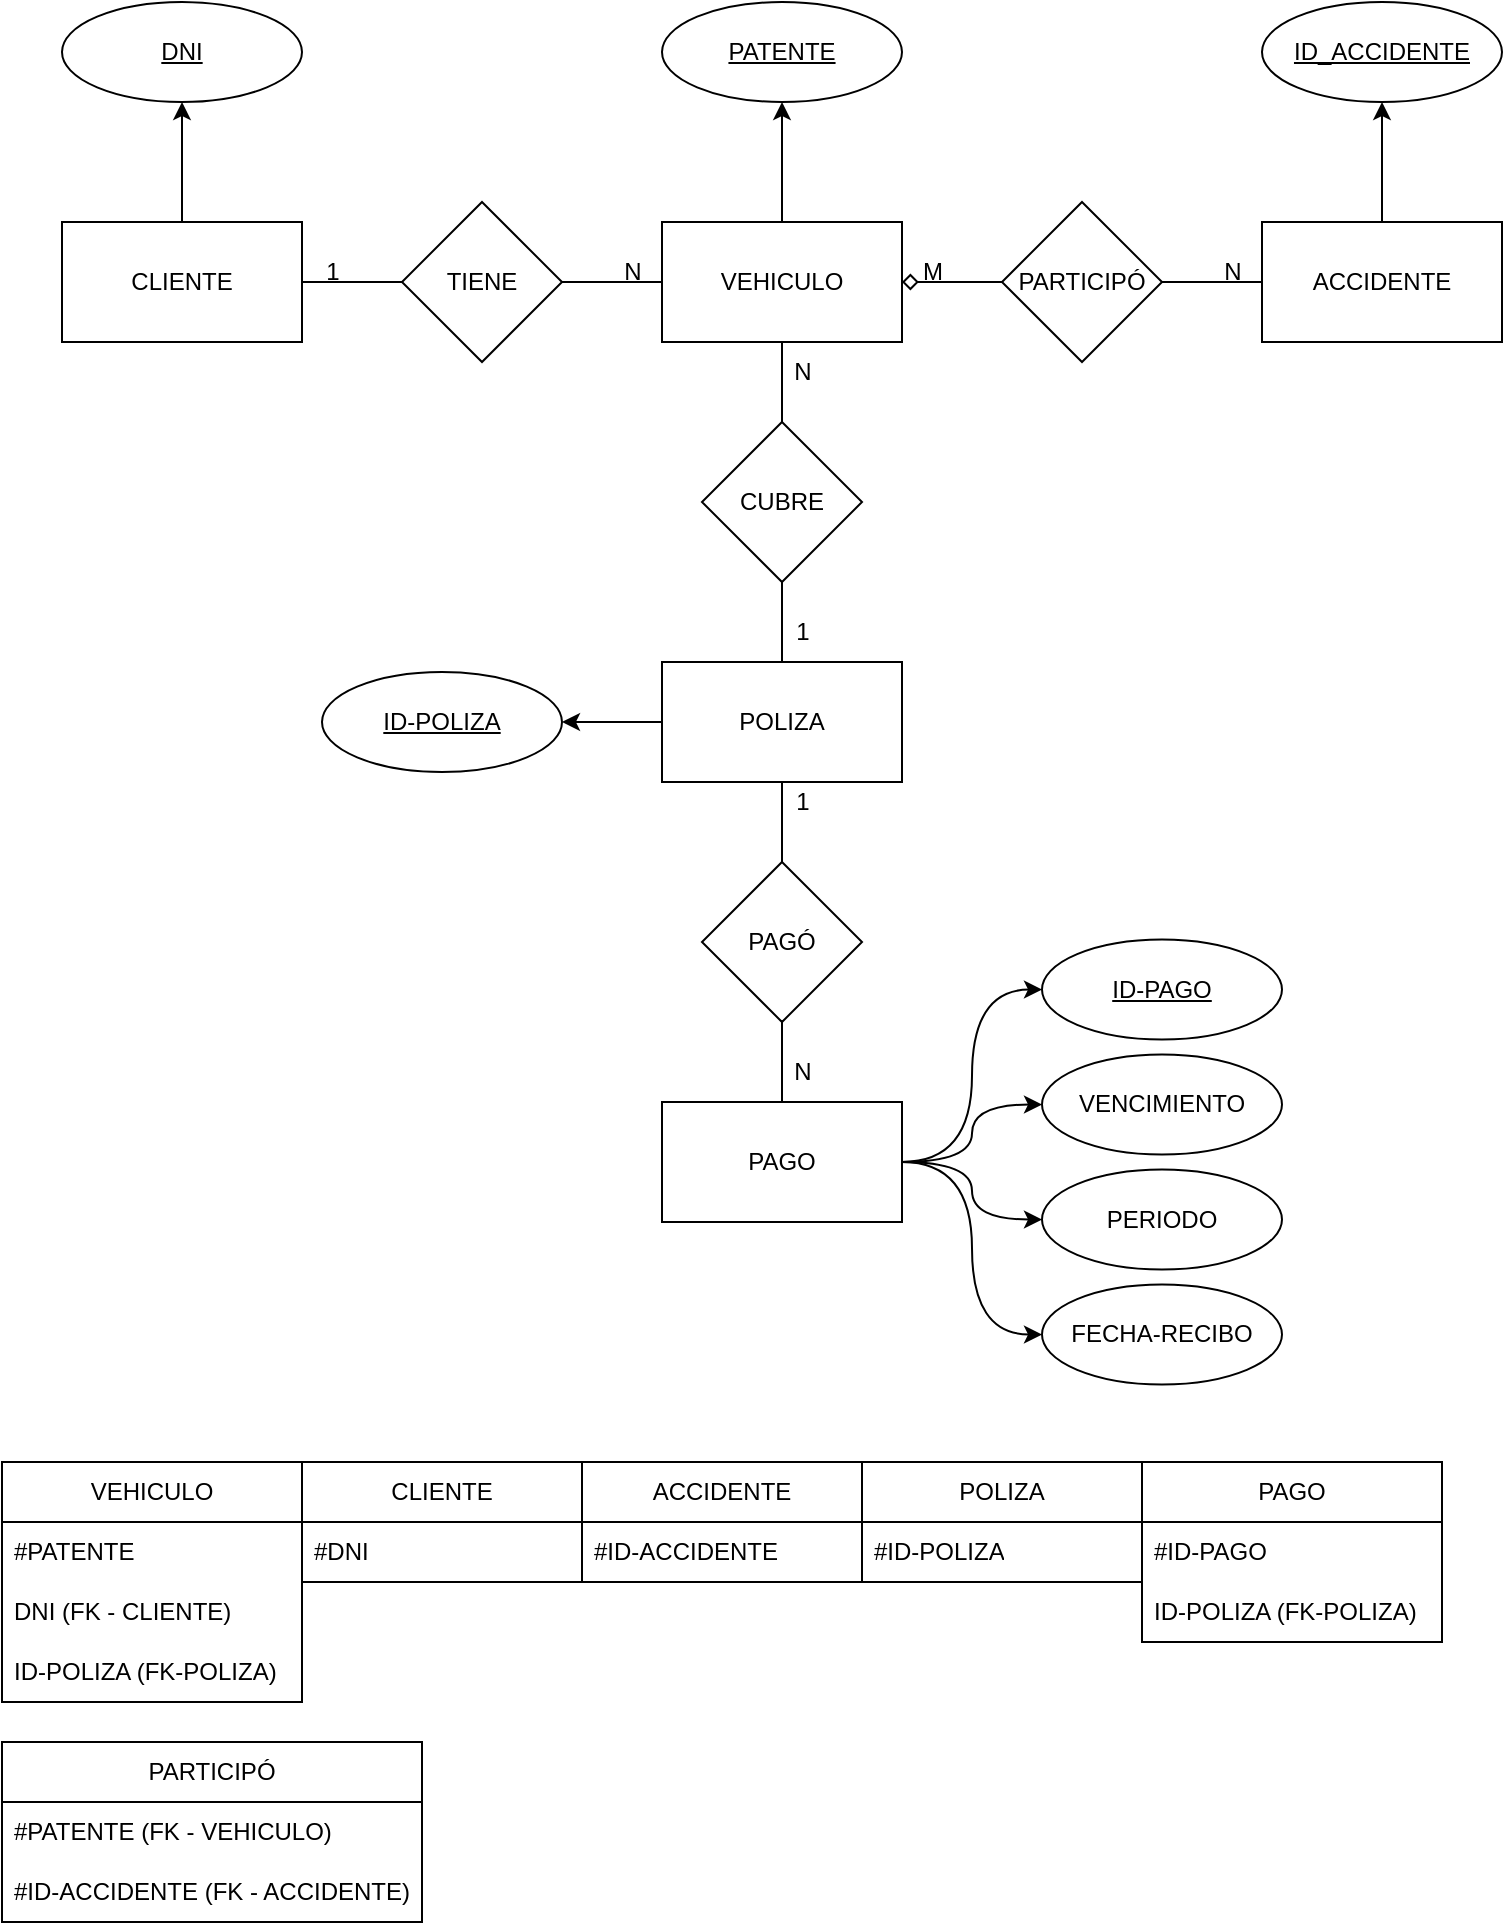 <mxfile version="21.1.2" type="device">
  <diagram name="Page-1" id="vUDtDq78CDHY8DkQgWyh">
    <mxGraphModel dx="819" dy="442" grid="1" gridSize="10" guides="1" tooltips="1" connect="1" arrows="1" fold="1" page="1" pageScale="1" pageWidth="850" pageHeight="1100" background="#ffffff" math="0" shadow="0">
      <root>
        <mxCell id="0" />
        <mxCell id="1" parent="0" />
        <mxCell id="06F43TwgRqLgHS-MLgow-3" style="edgeStyle=orthogonalEdgeStyle;rounded=0;orthogonalLoop=1;jettySize=auto;html=1;entryX=0.5;entryY=1;entryDx=0;entryDy=0;" parent="1" source="06F43TwgRqLgHS-MLgow-1" target="06F43TwgRqLgHS-MLgow-2" edge="1">
          <mxGeometry relative="1" as="geometry" />
        </mxCell>
        <mxCell id="06F43TwgRqLgHS-MLgow-25" style="edgeStyle=orthogonalEdgeStyle;rounded=0;orthogonalLoop=1;jettySize=auto;html=1;entryX=0;entryY=0.5;entryDx=0;entryDy=0;endArrow=none;endFill=0;startArrow=diamond;startFill=0;" parent="1" source="06F43TwgRqLgHS-MLgow-1" target="06F43TwgRqLgHS-MLgow-22" edge="1">
          <mxGeometry relative="1" as="geometry" />
        </mxCell>
        <mxCell id="06F43TwgRqLgHS-MLgow-1" value="VEHICULO" style="rounded=0;whiteSpace=wrap;html=1;" parent="1" vertex="1">
          <mxGeometry x="330" y="140" width="120" height="60" as="geometry" />
        </mxCell>
        <mxCell id="06F43TwgRqLgHS-MLgow-2" value="&lt;u&gt;PATENTE&lt;/u&gt;" style="ellipse;whiteSpace=wrap;html=1;" parent="1" vertex="1">
          <mxGeometry x="330" y="30" width="120" height="50" as="geometry" />
        </mxCell>
        <mxCell id="06F43TwgRqLgHS-MLgow-7" style="edgeStyle=orthogonalEdgeStyle;rounded=0;orthogonalLoop=1;jettySize=auto;html=1;endArrow=none;endFill=0;" parent="1" source="06F43TwgRqLgHS-MLgow-4" target="06F43TwgRqLgHS-MLgow-1" edge="1">
          <mxGeometry relative="1" as="geometry" />
        </mxCell>
        <mxCell id="06F43TwgRqLgHS-MLgow-4" value="CUBRE" style="rhombus;whiteSpace=wrap;html=1;" parent="1" vertex="1">
          <mxGeometry x="350" y="240" width="80" height="80" as="geometry" />
        </mxCell>
        <mxCell id="06F43TwgRqLgHS-MLgow-8" style="edgeStyle=orthogonalEdgeStyle;rounded=0;orthogonalLoop=1;jettySize=auto;html=1;endArrow=none;endFill=0;" parent="1" source="06F43TwgRqLgHS-MLgow-6" target="06F43TwgRqLgHS-MLgow-4" edge="1">
          <mxGeometry relative="1" as="geometry" />
        </mxCell>
        <mxCell id="06F43TwgRqLgHS-MLgow-21" style="edgeStyle=orthogonalEdgeStyle;rounded=0;orthogonalLoop=1;jettySize=auto;html=1;" parent="1" source="06F43TwgRqLgHS-MLgow-6" target="06F43TwgRqLgHS-MLgow-20" edge="1">
          <mxGeometry relative="1" as="geometry" />
        </mxCell>
        <mxCell id="06F43TwgRqLgHS-MLgow-6" value="POLIZA" style="rounded=0;whiteSpace=wrap;html=1;" parent="1" vertex="1">
          <mxGeometry x="330" y="360" width="120" height="60" as="geometry" />
        </mxCell>
        <mxCell id="06F43TwgRqLgHS-MLgow-9" value="N" style="text;html=1;align=center;verticalAlign=middle;resizable=0;points=[];autosize=1;strokeColor=none;fillColor=none;" parent="1" vertex="1">
          <mxGeometry x="385" y="200" width="30" height="30" as="geometry" />
        </mxCell>
        <mxCell id="06F43TwgRqLgHS-MLgow-10" value="1" style="text;html=1;align=center;verticalAlign=middle;resizable=0;points=[];autosize=1;strokeColor=none;fillColor=none;" parent="1" vertex="1">
          <mxGeometry x="385" y="330" width="30" height="30" as="geometry" />
        </mxCell>
        <mxCell id="06F43TwgRqLgHS-MLgow-19" style="edgeStyle=orthogonalEdgeStyle;rounded=0;orthogonalLoop=1;jettySize=auto;html=1;entryX=0.5;entryY=1;entryDx=0;entryDy=0;" parent="1" source="06F43TwgRqLgHS-MLgow-11" target="06F43TwgRqLgHS-MLgow-18" edge="1">
          <mxGeometry relative="1" as="geometry" />
        </mxCell>
        <mxCell id="06F43TwgRqLgHS-MLgow-11" value="CLIENTE" style="rounded=0;whiteSpace=wrap;html=1;" parent="1" vertex="1">
          <mxGeometry x="30" y="140" width="120" height="60" as="geometry" />
        </mxCell>
        <mxCell id="06F43TwgRqLgHS-MLgow-13" style="edgeStyle=orthogonalEdgeStyle;rounded=0;orthogonalLoop=1;jettySize=auto;html=1;entryX=1;entryY=0.5;entryDx=0;entryDy=0;endArrow=none;endFill=0;" parent="1" source="06F43TwgRqLgHS-MLgow-12" target="06F43TwgRqLgHS-MLgow-11" edge="1">
          <mxGeometry relative="1" as="geometry" />
        </mxCell>
        <mxCell id="06F43TwgRqLgHS-MLgow-14" style="edgeStyle=orthogonalEdgeStyle;rounded=0;orthogonalLoop=1;jettySize=auto;html=1;entryX=0;entryY=0.5;entryDx=0;entryDy=0;endArrow=none;endFill=0;" parent="1" source="06F43TwgRqLgHS-MLgow-12" target="06F43TwgRqLgHS-MLgow-1" edge="1">
          <mxGeometry relative="1" as="geometry" />
        </mxCell>
        <mxCell id="06F43TwgRqLgHS-MLgow-12" value="TIENE" style="rhombus;whiteSpace=wrap;html=1;" parent="1" vertex="1">
          <mxGeometry x="200" y="130" width="80" height="80" as="geometry" />
        </mxCell>
        <mxCell id="06F43TwgRqLgHS-MLgow-15" value="N" style="text;html=1;align=center;verticalAlign=middle;resizable=0;points=[];autosize=1;strokeColor=none;fillColor=none;" parent="1" vertex="1">
          <mxGeometry x="300" y="150" width="30" height="30" as="geometry" />
        </mxCell>
        <mxCell id="06F43TwgRqLgHS-MLgow-16" value="1" style="text;html=1;align=center;verticalAlign=middle;resizable=0;points=[];autosize=1;strokeColor=none;fillColor=none;" parent="1" vertex="1">
          <mxGeometry x="150" y="150" width="30" height="30" as="geometry" />
        </mxCell>
        <mxCell id="06F43TwgRqLgHS-MLgow-18" value="&lt;u&gt;DNI&lt;/u&gt;" style="ellipse;whiteSpace=wrap;html=1;" parent="1" vertex="1">
          <mxGeometry x="30" y="30" width="120" height="50" as="geometry" />
        </mxCell>
        <mxCell id="06F43TwgRqLgHS-MLgow-20" value="&lt;u&gt;ID-POLIZA&lt;/u&gt;" style="ellipse;whiteSpace=wrap;html=1;" parent="1" vertex="1">
          <mxGeometry x="160" y="365" width="120" height="50" as="geometry" />
        </mxCell>
        <mxCell id="06F43TwgRqLgHS-MLgow-22" value="PARTICIPÓ" style="rhombus;whiteSpace=wrap;html=1;" parent="1" vertex="1">
          <mxGeometry x="500" y="130" width="80" height="80" as="geometry" />
        </mxCell>
        <mxCell id="06F43TwgRqLgHS-MLgow-28" value="" style="edgeStyle=orthogonalEdgeStyle;rounded=0;orthogonalLoop=1;jettySize=auto;html=1;endArrow=none;endFill=0;startArrow=none;startFill=0;exitX=0;exitY=0.5;exitDx=0;exitDy=0;" parent="1" source="06F43TwgRqLgHS-MLgow-23" target="06F43TwgRqLgHS-MLgow-22" edge="1">
          <mxGeometry relative="1" as="geometry">
            <mxPoint x="620" y="170" as="sourcePoint" />
            <Array as="points">
              <mxPoint x="590" y="170" />
              <mxPoint x="590" y="170" />
            </Array>
          </mxGeometry>
        </mxCell>
        <mxCell id="06F43TwgRqLgHS-MLgow-33" style="edgeStyle=orthogonalEdgeStyle;rounded=0;orthogonalLoop=1;jettySize=auto;html=1;entryX=0.5;entryY=1;entryDx=0;entryDy=0;" parent="1" source="06F43TwgRqLgHS-MLgow-23" target="06F43TwgRqLgHS-MLgow-32" edge="1">
          <mxGeometry relative="1" as="geometry" />
        </mxCell>
        <mxCell id="06F43TwgRqLgHS-MLgow-23" value="ACCIDENTE" style="rounded=0;whiteSpace=wrap;html=1;" parent="1" vertex="1">
          <mxGeometry x="630" y="140" width="120" height="60" as="geometry" />
        </mxCell>
        <mxCell id="06F43TwgRqLgHS-MLgow-30" value="N" style="text;html=1;align=center;verticalAlign=middle;resizable=0;points=[];autosize=1;strokeColor=none;fillColor=none;" parent="1" vertex="1">
          <mxGeometry x="600" y="150" width="30" height="30" as="geometry" />
        </mxCell>
        <mxCell id="06F43TwgRqLgHS-MLgow-31" value="M" style="text;html=1;align=center;verticalAlign=middle;resizable=0;points=[];autosize=1;strokeColor=none;fillColor=none;" parent="1" vertex="1">
          <mxGeometry x="450" y="150" width="30" height="30" as="geometry" />
        </mxCell>
        <mxCell id="06F43TwgRqLgHS-MLgow-32" value="&lt;u&gt;ID_ACCIDENTE&lt;/u&gt;" style="ellipse;whiteSpace=wrap;html=1;" parent="1" vertex="1">
          <mxGeometry x="630" y="30" width="120" height="50" as="geometry" />
        </mxCell>
        <mxCell id="06F43TwgRqLgHS-MLgow-35" style="edgeStyle=orthogonalEdgeStyle;rounded=0;orthogonalLoop=1;jettySize=auto;html=1;entryX=0.5;entryY=1;entryDx=0;entryDy=0;endArrow=none;endFill=0;" parent="1" source="06F43TwgRqLgHS-MLgow-34" target="06F43TwgRqLgHS-MLgow-6" edge="1">
          <mxGeometry relative="1" as="geometry" />
        </mxCell>
        <mxCell id="06F43TwgRqLgHS-MLgow-34" value="PAGÓ" style="rhombus;whiteSpace=wrap;html=1;" parent="1" vertex="1">
          <mxGeometry x="350" y="460" width="80" height="80" as="geometry" />
        </mxCell>
        <mxCell id="06F43TwgRqLgHS-MLgow-36" value="1" style="text;html=1;align=center;verticalAlign=middle;resizable=0;points=[];autosize=1;strokeColor=none;fillColor=none;" parent="1" vertex="1">
          <mxGeometry x="385" y="415" width="30" height="30" as="geometry" />
        </mxCell>
        <mxCell id="06F43TwgRqLgHS-MLgow-38" style="edgeStyle=orthogonalEdgeStyle;rounded=0;orthogonalLoop=1;jettySize=auto;html=1;entryX=0.5;entryY=1;entryDx=0;entryDy=0;endArrow=none;endFill=0;" parent="1" source="06F43TwgRqLgHS-MLgow-37" target="06F43TwgRqLgHS-MLgow-34" edge="1">
          <mxGeometry relative="1" as="geometry" />
        </mxCell>
        <mxCell id="06F43TwgRqLgHS-MLgow-44" style="edgeStyle=orthogonalEdgeStyle;orthogonalLoop=1;jettySize=auto;html=1;entryX=0;entryY=0.5;entryDx=0;entryDy=0;curved=1;" parent="1" source="06F43TwgRqLgHS-MLgow-37" target="06F43TwgRqLgHS-MLgow-41" edge="1">
          <mxGeometry relative="1" as="geometry" />
        </mxCell>
        <mxCell id="06F43TwgRqLgHS-MLgow-46" style="edgeStyle=orthogonalEdgeStyle;orthogonalLoop=1;jettySize=auto;html=1;entryX=0;entryY=0.5;entryDx=0;entryDy=0;curved=1;" parent="1" source="06F43TwgRqLgHS-MLgow-37" target="06F43TwgRqLgHS-MLgow-40" edge="1">
          <mxGeometry relative="1" as="geometry" />
        </mxCell>
        <mxCell id="06F43TwgRqLgHS-MLgow-47" style="edgeStyle=orthogonalEdgeStyle;orthogonalLoop=1;jettySize=auto;html=1;entryX=0;entryY=0.5;entryDx=0;entryDy=0;curved=1;" parent="1" source="06F43TwgRqLgHS-MLgow-37" target="06F43TwgRqLgHS-MLgow-42" edge="1">
          <mxGeometry relative="1" as="geometry" />
        </mxCell>
        <mxCell id="06F43TwgRqLgHS-MLgow-48" style="edgeStyle=orthogonalEdgeStyle;orthogonalLoop=1;jettySize=auto;html=1;entryX=0;entryY=0.5;entryDx=0;entryDy=0;curved=1;" parent="1" source="06F43TwgRqLgHS-MLgow-37" target="06F43TwgRqLgHS-MLgow-43" edge="1">
          <mxGeometry relative="1" as="geometry" />
        </mxCell>
        <mxCell id="06F43TwgRqLgHS-MLgow-37" value="PAGO" style="rounded=0;whiteSpace=wrap;html=1;" parent="1" vertex="1">
          <mxGeometry x="330" y="580" width="120" height="60" as="geometry" />
        </mxCell>
        <mxCell id="06F43TwgRqLgHS-MLgow-39" value="N" style="text;html=1;align=center;verticalAlign=middle;resizable=0;points=[];autosize=1;strokeColor=none;fillColor=none;" parent="1" vertex="1">
          <mxGeometry x="385" y="550" width="30" height="30" as="geometry" />
        </mxCell>
        <mxCell id="06F43TwgRqLgHS-MLgow-40" value="VENCIMIENTO" style="ellipse;whiteSpace=wrap;html=1;" parent="1" vertex="1">
          <mxGeometry x="520" y="556.25" width="120" height="50" as="geometry" />
        </mxCell>
        <mxCell id="06F43TwgRqLgHS-MLgow-41" value="&lt;u&gt;ID-PAGO&lt;/u&gt;" style="ellipse;whiteSpace=wrap;html=1;" parent="1" vertex="1">
          <mxGeometry x="520" y="498.75" width="120" height="50" as="geometry" />
        </mxCell>
        <mxCell id="06F43TwgRqLgHS-MLgow-42" value="PERIODO" style="ellipse;whiteSpace=wrap;html=1;" parent="1" vertex="1">
          <mxGeometry x="520" y="613.75" width="120" height="50" as="geometry" />
        </mxCell>
        <mxCell id="06F43TwgRqLgHS-MLgow-43" value="FECHA-RECIBO" style="ellipse;whiteSpace=wrap;html=1;" parent="1" vertex="1">
          <mxGeometry x="520" y="671.25" width="120" height="50" as="geometry" />
        </mxCell>
        <mxCell id="06F43TwgRqLgHS-MLgow-49" value="VEHICULO" style="swimlane;fontStyle=0;childLayout=stackLayout;horizontal=1;startSize=30;horizontalStack=0;resizeParent=1;resizeParentMax=0;resizeLast=0;collapsible=1;marginBottom=0;whiteSpace=wrap;html=1;" parent="1" vertex="1">
          <mxGeometry y="760" width="150" height="120" as="geometry" />
        </mxCell>
        <mxCell id="06F43TwgRqLgHS-MLgow-50" value="#PATENTE" style="text;strokeColor=none;fillColor=none;align=left;verticalAlign=middle;spacingLeft=4;spacingRight=4;overflow=hidden;points=[[0,0.5],[1,0.5]];portConstraint=eastwest;rotatable=0;whiteSpace=wrap;html=1;" parent="06F43TwgRqLgHS-MLgow-49" vertex="1">
          <mxGeometry y="30" width="150" height="30" as="geometry" />
        </mxCell>
        <mxCell id="06F43TwgRqLgHS-MLgow-51" value="DNI (FK - CLIENTE)" style="text;strokeColor=none;fillColor=none;align=left;verticalAlign=middle;spacingLeft=4;spacingRight=4;overflow=hidden;points=[[0,0.5],[1,0.5]];portConstraint=eastwest;rotatable=0;whiteSpace=wrap;html=1;" parent="06F43TwgRqLgHS-MLgow-49" vertex="1">
          <mxGeometry y="60" width="150" height="30" as="geometry" />
        </mxCell>
        <mxCell id="06F43TwgRqLgHS-MLgow-52" value="ID-POLIZA (FK-POLIZA)" style="text;strokeColor=none;fillColor=none;align=left;verticalAlign=middle;spacingLeft=4;spacingRight=4;overflow=hidden;points=[[0,0.5],[1,0.5]];portConstraint=eastwest;rotatable=0;whiteSpace=wrap;html=1;" parent="06F43TwgRqLgHS-MLgow-49" vertex="1">
          <mxGeometry y="90" width="150" height="30" as="geometry" />
        </mxCell>
        <mxCell id="06F43TwgRqLgHS-MLgow-53" value="CLIENTE" style="swimlane;fontStyle=0;childLayout=stackLayout;horizontal=1;startSize=30;horizontalStack=0;resizeParent=1;resizeParentMax=0;resizeLast=0;collapsible=1;marginBottom=0;whiteSpace=wrap;html=1;" parent="1" vertex="1">
          <mxGeometry x="150" y="760" width="140" height="60" as="geometry" />
        </mxCell>
        <mxCell id="06F43TwgRqLgHS-MLgow-54" value="#DNI" style="text;strokeColor=none;fillColor=none;align=left;verticalAlign=middle;spacingLeft=4;spacingRight=4;overflow=hidden;points=[[0,0.5],[1,0.5]];portConstraint=eastwest;rotatable=0;whiteSpace=wrap;html=1;" parent="06F43TwgRqLgHS-MLgow-53" vertex="1">
          <mxGeometry y="30" width="140" height="30" as="geometry" />
        </mxCell>
        <mxCell id="06F43TwgRqLgHS-MLgow-57" value="ACCIDENTE" style="swimlane;fontStyle=0;childLayout=stackLayout;horizontal=1;startSize=30;horizontalStack=0;resizeParent=1;resizeParentMax=0;resizeLast=0;collapsible=1;marginBottom=0;whiteSpace=wrap;html=1;" parent="1" vertex="1">
          <mxGeometry x="290" y="760" width="140" height="60" as="geometry" />
        </mxCell>
        <mxCell id="06F43TwgRqLgHS-MLgow-58" value="#ID-ACCIDENTE" style="text;strokeColor=none;fillColor=none;align=left;verticalAlign=middle;spacingLeft=4;spacingRight=4;overflow=hidden;points=[[0,0.5],[1,0.5]];portConstraint=eastwest;rotatable=0;whiteSpace=wrap;html=1;" parent="06F43TwgRqLgHS-MLgow-57" vertex="1">
          <mxGeometry y="30" width="140" height="30" as="geometry" />
        </mxCell>
        <mxCell id="06F43TwgRqLgHS-MLgow-61" value="POLIZA" style="swimlane;fontStyle=0;childLayout=stackLayout;horizontal=1;startSize=30;horizontalStack=0;resizeParent=1;resizeParentMax=0;resizeLast=0;collapsible=1;marginBottom=0;whiteSpace=wrap;html=1;" parent="1" vertex="1">
          <mxGeometry x="430" y="760" width="140" height="60" as="geometry" />
        </mxCell>
        <mxCell id="06F43TwgRqLgHS-MLgow-62" value="#ID-POLIZA" style="text;strokeColor=none;fillColor=none;align=left;verticalAlign=middle;spacingLeft=4;spacingRight=4;overflow=hidden;points=[[0,0.5],[1,0.5]];portConstraint=eastwest;rotatable=0;whiteSpace=wrap;html=1;" parent="06F43TwgRqLgHS-MLgow-61" vertex="1">
          <mxGeometry y="30" width="140" height="30" as="geometry" />
        </mxCell>
        <mxCell id="06F43TwgRqLgHS-MLgow-65" value="PAGO" style="swimlane;fontStyle=0;childLayout=stackLayout;horizontal=1;startSize=30;horizontalStack=0;resizeParent=1;resizeParentMax=0;resizeLast=0;collapsible=1;marginBottom=0;whiteSpace=wrap;html=1;" parent="1" vertex="1">
          <mxGeometry x="570" y="760" width="150" height="90" as="geometry" />
        </mxCell>
        <mxCell id="06F43TwgRqLgHS-MLgow-66" value="#ID-PAGO" style="text;strokeColor=none;fillColor=none;align=left;verticalAlign=middle;spacingLeft=4;spacingRight=4;overflow=hidden;points=[[0,0.5],[1,0.5]];portConstraint=eastwest;rotatable=0;whiteSpace=wrap;html=1;" parent="06F43TwgRqLgHS-MLgow-65" vertex="1">
          <mxGeometry y="30" width="150" height="30" as="geometry" />
        </mxCell>
        <mxCell id="06F43TwgRqLgHS-MLgow-67" value="ID-POLIZA (FK-POLIZA)" style="text;strokeColor=none;fillColor=none;align=left;verticalAlign=middle;spacingLeft=4;spacingRight=4;overflow=hidden;points=[[0,0.5],[1,0.5]];portConstraint=eastwest;rotatable=0;whiteSpace=wrap;html=1;" parent="06F43TwgRqLgHS-MLgow-65" vertex="1">
          <mxGeometry y="60" width="150" height="30" as="geometry" />
        </mxCell>
        <mxCell id="06F43TwgRqLgHS-MLgow-69" value="PARTICIPÓ" style="swimlane;fontStyle=0;childLayout=stackLayout;horizontal=1;startSize=30;horizontalStack=0;resizeParent=1;resizeParentMax=0;resizeLast=0;collapsible=1;marginBottom=0;whiteSpace=wrap;html=1;" parent="1" vertex="1">
          <mxGeometry y="900" width="210" height="90" as="geometry" />
        </mxCell>
        <mxCell id="06F43TwgRqLgHS-MLgow-70" value="#PATENTE (FK - VEHICULO)" style="text;strokeColor=none;fillColor=none;align=left;verticalAlign=middle;spacingLeft=4;spacingRight=4;overflow=hidden;points=[[0,0.5],[1,0.5]];portConstraint=eastwest;rotatable=0;whiteSpace=wrap;html=1;" parent="06F43TwgRqLgHS-MLgow-69" vertex="1">
          <mxGeometry y="30" width="210" height="30" as="geometry" />
        </mxCell>
        <mxCell id="06F43TwgRqLgHS-MLgow-71" value="#ID-ACCIDENTE (FK - ACCIDENTE)" style="text;strokeColor=none;fillColor=none;align=left;verticalAlign=middle;spacingLeft=4;spacingRight=4;overflow=hidden;points=[[0,0.5],[1,0.5]];portConstraint=eastwest;rotatable=0;whiteSpace=wrap;html=1;" parent="06F43TwgRqLgHS-MLgow-69" vertex="1">
          <mxGeometry y="60" width="210" height="30" as="geometry" />
        </mxCell>
      </root>
    </mxGraphModel>
  </diagram>
</mxfile>
